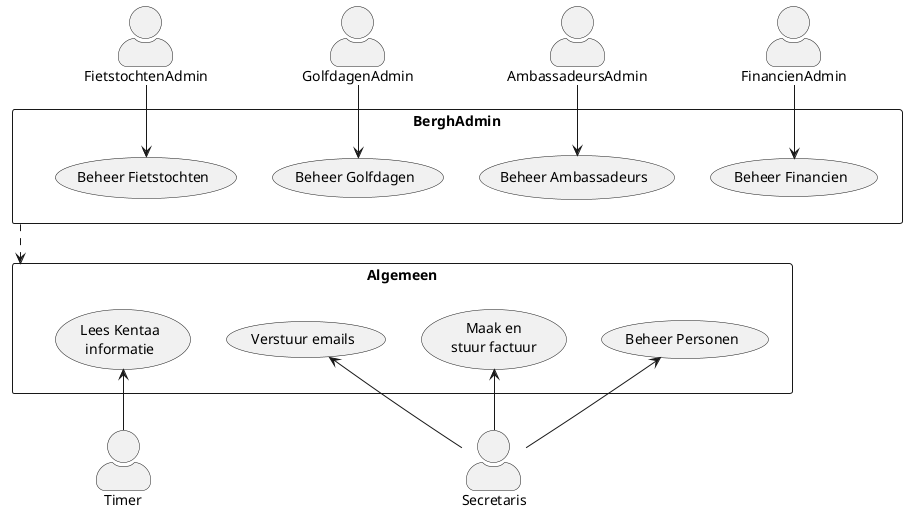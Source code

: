 @startuml UseCaseModel

skinparam actorStyle awesome
skinparam packageStyle rectangle

actor FietstochtenAdmin as A1
actor GolfdagenAdmin as A2
actor AmbassadeursAdmin as A3
actor FinancienAdmin as A4
actor Secretaris as A5
actor Timer as A6 

package BerghAdmin {
    usecase (Beheer Fietstochten) as UC1
    usecase (Beheer Golfdagen) as UC2
    usecase (Beheer Ambassadeurs) as UC3
    usecase (Beheer Financien) as UC4
}

package Algemeen {
    usecase (Beheer Personen) as UC5
    usecase (Verstuur emails) as UC6
    usecase (Maak en\nstuur factuur) as UC7
    usecase (Lees Kentaa\ninformatie) as UC8
}

A1 --> UC1
A2 --> UC2
A3 --> UC3

A4 --> UC4

A5 -up-> UC5
A5 -up-> UC6
A5 -up-> UC7

A6 -up-> UC8

BerghAdmin .down.> Algemeen

@enduml
